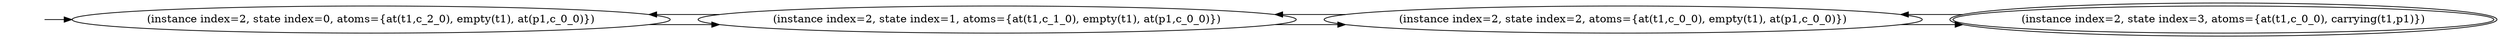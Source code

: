 digraph {
rankdir="LR"
s0[label="(instance index=2, state index=0, atoms={at(t1,c_2_0), empty(t1), at(p1,c_0_0)})"]
s1[label="(instance index=2, state index=1, atoms={at(t1,c_1_0), empty(t1), at(p1,c_0_0)})"]
s2[label="(instance index=2, state index=2, atoms={at(t1,c_0_0), empty(t1), at(p1,c_0_0)})"]
s3[peripheries=2,label="(instance index=2, state index=3, atoms={at(t1,c_0_0), carrying(t1,p1)})"]
Dangling [ label = "", style = invis ]
{ rank = same; Dangling }
Dangling -> s0
{ rank = same; s0}
{ rank = same; s1}
{ rank = same; s2}
{ rank = same; s3}
{
s0->s1
}
{
s1->s2
s1->s0
}
{
s2->s1
s2->s3
}
{
s3->s2
}
}
